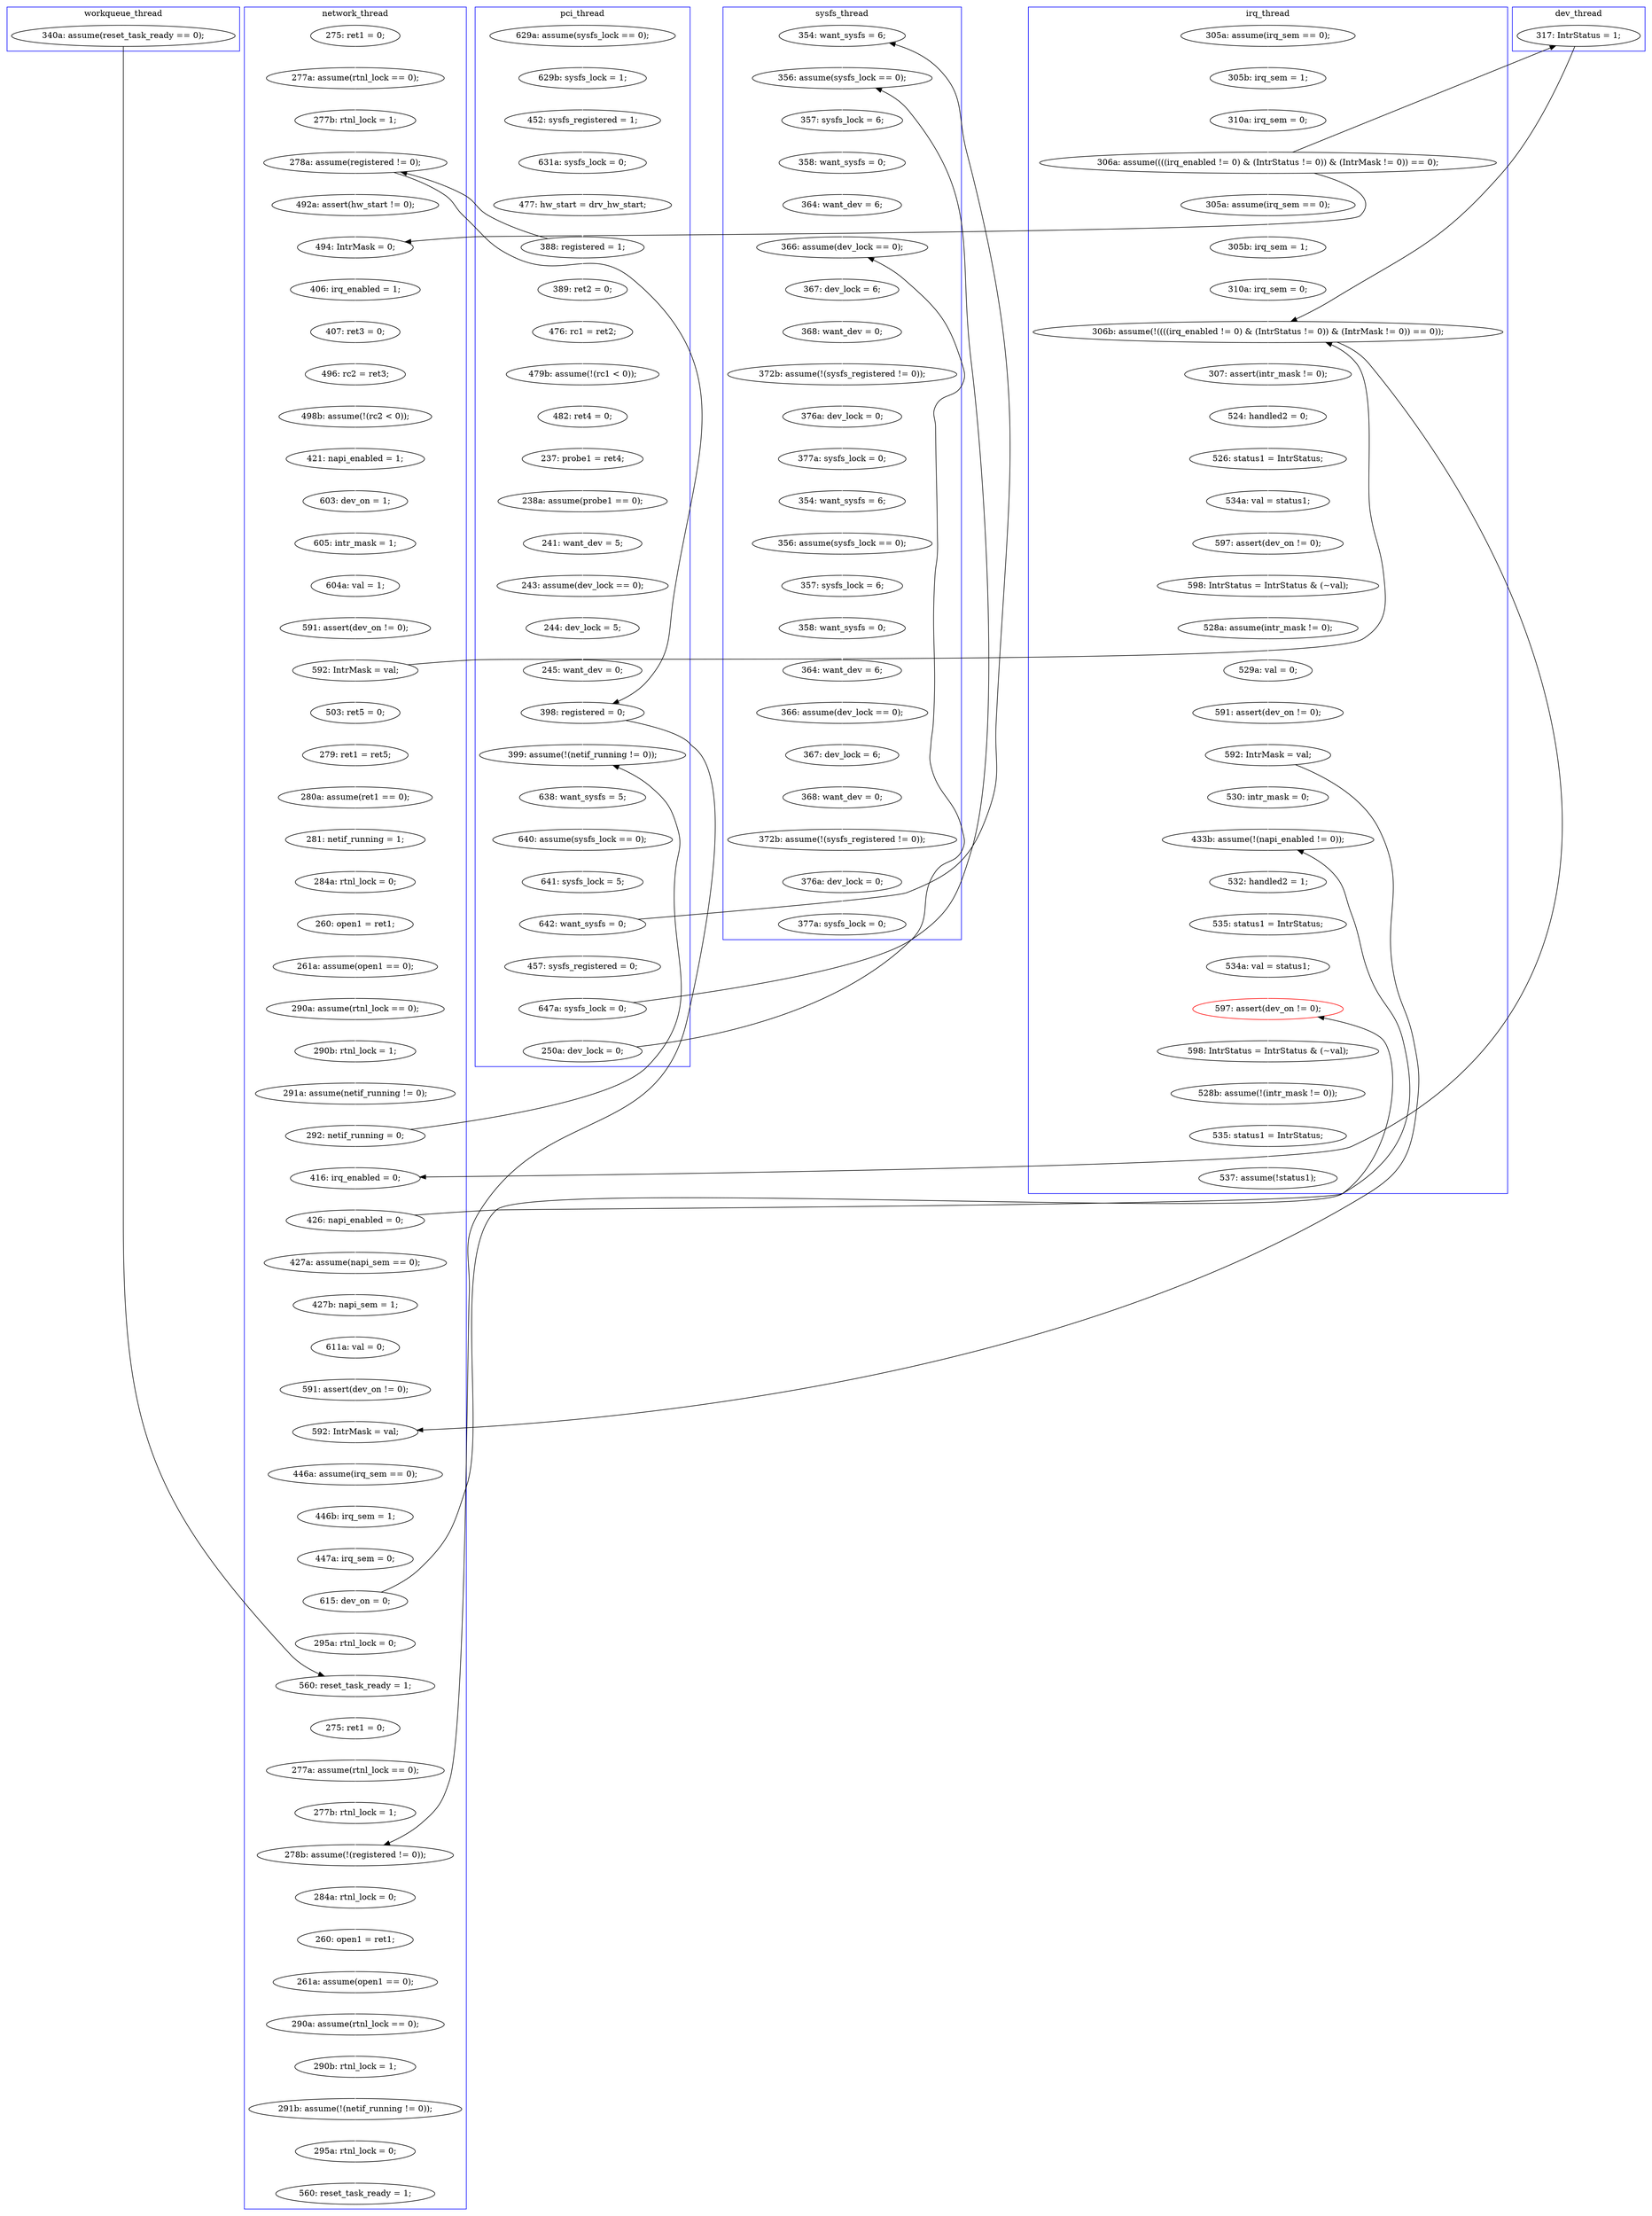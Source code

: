 digraph Counterexample {
	34 -> 212 [color = black, style = solid, constraint = false]
	166 -> 191 [color = white, style = solid]
	127 -> 130 [color = white, style = solid]
	190 -> 234 [color = white, style = solid]
	70 -> 75 [color = white, style = solid]
	267 -> 282 [color = white, style = solid]
	114 -> 120 [color = white, style = solid]
	261 -> 262 [color = white, style = solid]
	133 -> 134 [color = white, style = solid]
	269 -> 270 [color = white, style = solid]
	109 -> 146 [color = black, style = solid, constraint = false]
	156 -> 226 [color = black, style = solid, constraint = false]
	120 -> 121 [color = white, style = solid]
	238 -> 250 [color = white, style = solid]
	70 -> 156 [color = black, style = solid, constraint = false]
	170 -> 171 [color = white, style = solid]
	113 -> 114 [color = white, style = solid]
	256 -> 259 [color = white, style = solid]
	91 -> 98 [color = white, style = solid]
	236 -> 241 [color = white, style = solid]
	263 -> 268 [color = white, style = solid]
	191 -> 193 [color = white, style = solid]
	147 -> 161 [color = white, style = solid]
	212 -> 218 [color = white, style = solid]
	274 -> 275 [color = white, style = solid]
	61 -> 109 [color = black, style = solid, constraint = false]
	76 -> 86 [color = white, style = solid]
	136 -> 137 [color = white, style = solid]
	231 -> 232 [color = white, style = solid]
	228 -> 231 [color = white, style = solid]
	270 -> 271 [color = white, style = solid]
	204 -> 207 [color = white, style = solid]
	52 -> 63 [color = white, style = solid]
	161 -> 165 [color = white, style = solid]
	81 -> 84 [color = white, style = solid]
	287 -> 289 [color = white, style = solid]
	282 -> 294 [color = white, style = solid]
	180 -> 183 [color = white, style = solid]
	236 -> 252 [color = black, style = solid, constraint = false]
	46 -> 47 [color = white, style = solid]
	262 -> 263 [color = white, style = solid]
	286 -> 287 [color = white, style = solid]
	259 -> 269 [color = black, style = solid, constraint = false]
	243 -> 244 [color = white, style = solid]
	251 -> 255 [color = white, style = solid]
	112 -> 115 [color = white, style = solid]
	146 -> 147 [color = black, style = solid, constraint = false]
	268 -> 269 [color = white, style = solid]
	277 -> 278 [color = white, style = solid]
	140 -> 141 [color = white, style = solid]
	232 -> 238 [color = white, style = solid]
	292 -> 293 [color = white, style = solid]
	97 -> 112 [color = white, style = solid]
	61 -> 140 [color = white, style = solid]
	117 -> 156 [color = white, style = solid]
	265 -> 267 [color = white, style = solid]
	42 -> 48 [color = white, style = solid]
	171 -> 173 [color = white, style = solid]
	256 -> 261 [color = black, style = solid, constraint = false]
	125 -> 126 [color = white, style = solid]
	224 -> 226 [color = white, style = solid]
	165 -> 166 [color = white, style = solid]
	179 -> 180 [color = white, style = solid]
	255 -> 299 [color = white, style = solid]
	193 -> 194 [color = white, style = solid]
	37 -> 42 [color = white, style = solid]
	273 -> 274 [color = white, style = solid]
	87 -> 88 [color = white, style = solid]
	235 -> 236 [color = white, style = solid]
	175 -> 176 [color = white, style = solid]
	241 -> 256 [color = white, style = solid]
	36 -> 37 [color = white, style = solid]
	299 -> 300 [color = white, style = solid]
	161 -> 228 [color = black, style = solid, constraint = false]
	184 -> 194 [color = black, style = solid, constraint = false]
	63 -> 64 [color = white, style = solid]
	252 -> 261 [color = white, style = solid]
	75 -> 76 [color = white, style = solid]
	278 -> 279 [color = white, style = solid]
	201 -> 204 [color = white, style = solid]
	200 -> 201 [color = white, style = solid]
	280 -> 281 [color = white, style = solid]
	103 -> 104 [color = white, style = solid]
	130 -> 133 [color = white, style = solid]
	176 -> 179 [color = white, style = solid]
	64 -> 81 [color = white, style = solid]
	137 -> 157 [color = black, style = solid, constraint = false]
	137 -> 147 [color = white, style = solid]
	275 -> 277 [color = white, style = solid]
	264 -> 265 [color = white, style = solid]
	65 -> 66 [color = white, style = solid]
	250 -> 251 [color = white, style = solid]
	86 -> 87 [color = white, style = solid]
	85 -> 94 [color = white, style = solid]
	61 -> 76 [color = black, style = solid, constraint = false]
	271 -> 273 [color = white, style = solid]
	173 -> 175 [color = white, style = solid]
	146 -> 150 [color = white, style = solid]
	141 -> 143 [color = white, style = solid]
	156 -> 157 [color = white, style = solid]
	223 -> 224 [color = white, style = solid]
	279 -> 280 [color = white, style = solid]
	281 -> 285 [color = white, style = solid]
	54 -> 65 [color = white, style = solid]
	199 -> 200 [color = white, style = solid]
	104 -> 113 [color = white, style = solid]
	150 -> 170 [color = white, style = solid]
	285 -> 286 [color = white, style = solid]
	184 -> 187 [color = white, style = solid]
	66 -> 70 [color = white, style = solid]
	126 -> 127 [color = white, style = solid]
	134 -> 136 [color = white, style = solid]
	84 -> 85 [color = white, style = solid]
	207 -> 212 [color = white, style = solid]
	218 -> 223 [color = white, style = solid]
	204 -> 250 [color = black, style = solid, constraint = false]
	121 -> 124 [color = white, style = solid]
	48 -> 52 [color = white, style = solid]
	88 -> 91 [color = white, style = solid]
	226 -> 243 [color = white, style = solid]
	234 -> 235 [color = white, style = solid]
	102 -> 103 [color = white, style = solid]
	247 -> 264 [color = white, style = solid]
	157 -> 190 [color = white, style = solid]
	94 -> 97 [color = white, style = solid]
	187 -> 228 [color = white, style = solid]
	98 -> 102 [color = white, style = solid]
	57 -> 61 [color = white, style = solid]
	115 -> 116 [color = white, style = solid]
	183 -> 184 [color = white, style = solid]
	124 -> 125 [color = white, style = solid]
	47 -> 57 [color = white, style = solid]
	289 -> 292 [color = white, style = solid]
	244 -> 247 [color = white, style = solid]
	114 -> 146 [color = black, style = solid, constraint = false]
	116 -> 117 [color = white, style = solid]
	143 -> 146 [color = white, style = solid]
	63 -> 70 [color = black, style = solid, constraint = false]
	194 -> 199 [color = white, style = solid]
	subgraph cluster5 {
		label = workqueue_thread
		color = blue
		34  [label = "340a: assume(reset_task_ready == 0);"]
	}
	subgraph cluster7 {
		label = dev_thread
		color = blue
		109  [label = "317: IntrStatus = 1;"]
	}
	subgraph cluster6 {
		label = sysfs_thread
		color = blue
		278  [label = "356: assume(sysfs_lock == 0);"]
		269  [label = "366: assume(dev_lock == 0);"]
		293  [label = "377a: sysfs_lock = 0;"]
		286  [label = "367: dev_lock = 6;"]
		281  [label = "364: want_dev = 6;"]
		274  [label = "376a: dev_lock = 0;"]
		285  [label = "366: assume(dev_lock == 0);"]
		270  [label = "367: dev_lock = 6;"]
		280  [label = "358: want_sysfs = 0;"]
		252  [label = "354: want_sysfs = 6;"]
		275  [label = "377a: sysfs_lock = 0;"]
		268  [label = "364: want_dev = 6;"]
		271  [label = "368: want_dev = 0;"]
		292  [label = "376a: dev_lock = 0;"]
		277  [label = "354: want_sysfs = 6;"]
		262  [label = "357: sysfs_lock = 6;"]
		287  [label = "368: want_dev = 0;"]
		261  [label = "356: assume(sysfs_lock == 0);"]
		289  [label = "372b: assume(!(sysfs_registered != 0));"]
		273  [label = "372b: assume(!(sysfs_registered != 0));"]
		263  [label = "358: want_sysfs = 0;"]
		279  [label = "357: sysfs_lock = 6;"]
	}
	subgraph cluster3 {
		label = irq_thread
		color = blue
		57  [label = "310a: irq_sem = 0;"]
		150  [label = "307: assert(intr_mask != 0);"]
		183  [label = "591: assert(dev_on != 0);"]
		141  [label = "305b: irq_sem = 1;"]
		231  [label = "532: handled2 = 1;"]
		300  [label = "537: assume(!status1);"]
		176  [label = "598: IntrStatus = IntrStatus & (~val);"]
		251  [label = "598: IntrStatus = IntrStatus & (~val);"]
		170  [label = "524: handled2 = 0;"]
		250  [label = "597: assert(dev_on != 0);", color = red]
		146  [label = "306b: assume(!((((irq_enabled != 0) & (IntrStatus != 0)) & (IntrMask != 0)) == 0));"]
		179  [label = "528a: assume(intr_mask != 0);"]
		228  [label = "433b: assume(!(napi_enabled != 0));"]
		143  [label = "310a: irq_sem = 0;"]
		140  [label = "305a: assume(irq_sem == 0);"]
		61  [label = "306a: assume((((irq_enabled != 0) & (IntrStatus != 0)) & (IntrMask != 0)) == 0);"]
		299  [label = "535: status1 = IntrStatus;"]
		180  [label = "529a: val = 0;"]
		173  [label = "534a: val = status1;"]
		238  [label = "534a: val = status1;"]
		171  [label = "526: status1 = IntrStatus;"]
		47  [label = "305b: irq_sem = 1;"]
		184  [label = "592: IntrMask = val;"]
		232  [label = "535: status1 = IntrStatus;"]
		46  [label = "305a: assume(irq_sem == 0);"]
		255  [label = "528b: assume(!(intr_mask != 0));"]
		175  [label = "597: assert(dev_on != 0);"]
		187  [label = "530: intr_mask = 0;"]
	}
	subgraph cluster1 {
		label = pci_thread
		color = blue
		48  [label = "631a: sysfs_lock = 0;"]
		234  [label = "640: assume(sysfs_lock == 0);"]
		37  [label = "629b: sysfs_lock = 1;"]
		112  [label = "241: want_dev = 5;"]
		117  [label = "245: want_dev = 0;"]
		241  [label = "457: sysfs_registered = 0;"]
		64  [label = "389: ret2 = 0;"]
		84  [label = "479b: assume(!(rc1 < 0));"]
		116  [label = "244: dev_lock = 5;"]
		156  [label = "398: registered = 0;"]
		97  [label = "238a: assume(probe1 == 0);"]
		157  [label = "399: assume(!(netif_running != 0));"]
		94  [label = "237: probe1 = ret4;"]
		52  [label = "477: hw_start = drv_hw_start;"]
		115  [label = "243: assume(dev_lock == 0);"]
		36  [label = "629a: assume(sysfs_lock == 0);"]
		236  [label = "642: want_sysfs = 0;"]
		190  [label = "638: want_sysfs = 5;"]
		85  [label = "482: ret4 = 0;"]
		63  [label = "388: registered = 1;"]
		42  [label = "452: sysfs_registered = 1;"]
		81  [label = "476: rc1 = ret2;"]
		259  [label = "250a: dev_lock = 0;"]
		235  [label = "641: sysfs_lock = 5;"]
		256  [label = "647a: sysfs_lock = 0;"]
	}
	subgraph cluster2 {
		label = network_thread
		color = blue
		224  [label = "277b: rtnl_lock = 1;"]
		247  [label = "261a: assume(open1 == 0);"]
		166  [label = "427b: napi_sem = 1;"]
		199  [label = "446a: assume(irq_sem == 0);"]
		86  [label = "406: irq_enabled = 1;"]
		137  [label = "292: netif_running = 0;"]
		212  [label = "560: reset_task_ready = 1;"]
		264  [label = "290a: assume(rtnl_lock == 0);"]
		126  [label = "284a: rtnl_lock = 0;"]
		282  [label = "295a: rtnl_lock = 0;"]
		133  [label = "290a: assume(rtnl_lock == 0);"]
		223  [label = "277a: assume(rtnl_lock == 0);"]
		54  [label = "275: ret1 = 0;"]
		165  [label = "427a: assume(napi_sem == 0);"]
		243  [label = "284a: rtnl_lock = 0;"]
		75  [label = "492a: assert(hw_start != 0);"]
		121  [label = "279: ret1 = ret5;"]
		91  [label = "498b: assume(!(rc2 < 0));"]
		244  [label = "260: open1 = ret1;"]
		204  [label = "615: dev_on = 0;"]
		65  [label = "277a: assume(rtnl_lock == 0);"]
		218  [label = "275: ret1 = 0;"]
		66  [label = "277b: rtnl_lock = 1;"]
		125  [label = "281: netif_running = 1;"]
		113  [label = "591: assert(dev_on != 0);"]
		194  [label = "592: IntrMask = val;"]
		124  [label = "280a: assume(ret1 == 0);"]
		104  [label = "604a: val = 1;"]
		193  [label = "591: assert(dev_on != 0);"]
		70  [label = "278a: assume(registered != 0);"]
		76  [label = "494: IntrMask = 0;"]
		103  [label = "605: intr_mask = 1;"]
		114  [label = "592: IntrMask = val;"]
		267  [label = "291b: assume(!(netif_running != 0));"]
		226  [label = "278b: assume(!(registered != 0));"]
		120  [label = "503: ret5 = 0;"]
		200  [label = "446b: irq_sem = 1;"]
		191  [label = "611a: val = 0;"]
		147  [label = "416: irq_enabled = 0;"]
		130  [label = "261a: assume(open1 == 0);"]
		136  [label = "291a: assume(netif_running != 0);"]
		87  [label = "407: ret3 = 0;"]
		134  [label = "290b: rtnl_lock = 1;"]
		161  [label = "426: napi_enabled = 0;"]
		127  [label = "260: open1 = ret1;"]
		102  [label = "603: dev_on = 1;"]
		207  [label = "295a: rtnl_lock = 0;"]
		265  [label = "290b: rtnl_lock = 1;"]
		294  [label = "560: reset_task_ready = 1;"]
		201  [label = "447a: irq_sem = 0;"]
		88  [label = "496: rc2 = ret3;"]
		98  [label = "421: napi_enabled = 1;"]
	}
}